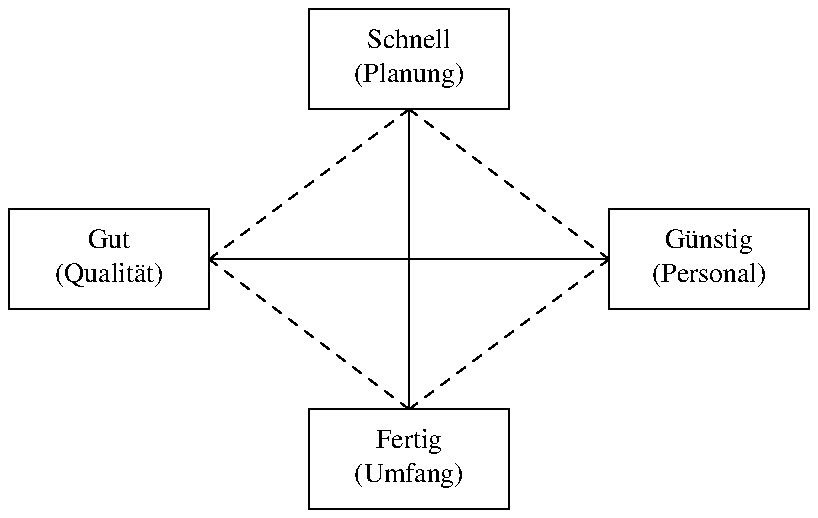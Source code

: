 .PS
G: box wid 1 ht 0.5 "Gut" "(Qualit\[:a]t)"
F: box same at G + (1.5, 1.0) "Schnell" "(Planung)"
C: box same at G + (3.0, 0) "G\[:u]nstig" "(Personal)"
D: box same at G + (1.5, -1.0) "Fertig" "(Umfang)"

line dashed from G.e to F.s
line dashed from F.s to C.w
line dashed from C.w to D.n
line dashed from D.n to G.e

line from G.e to C.w
line from F.s to D.n
.PE
